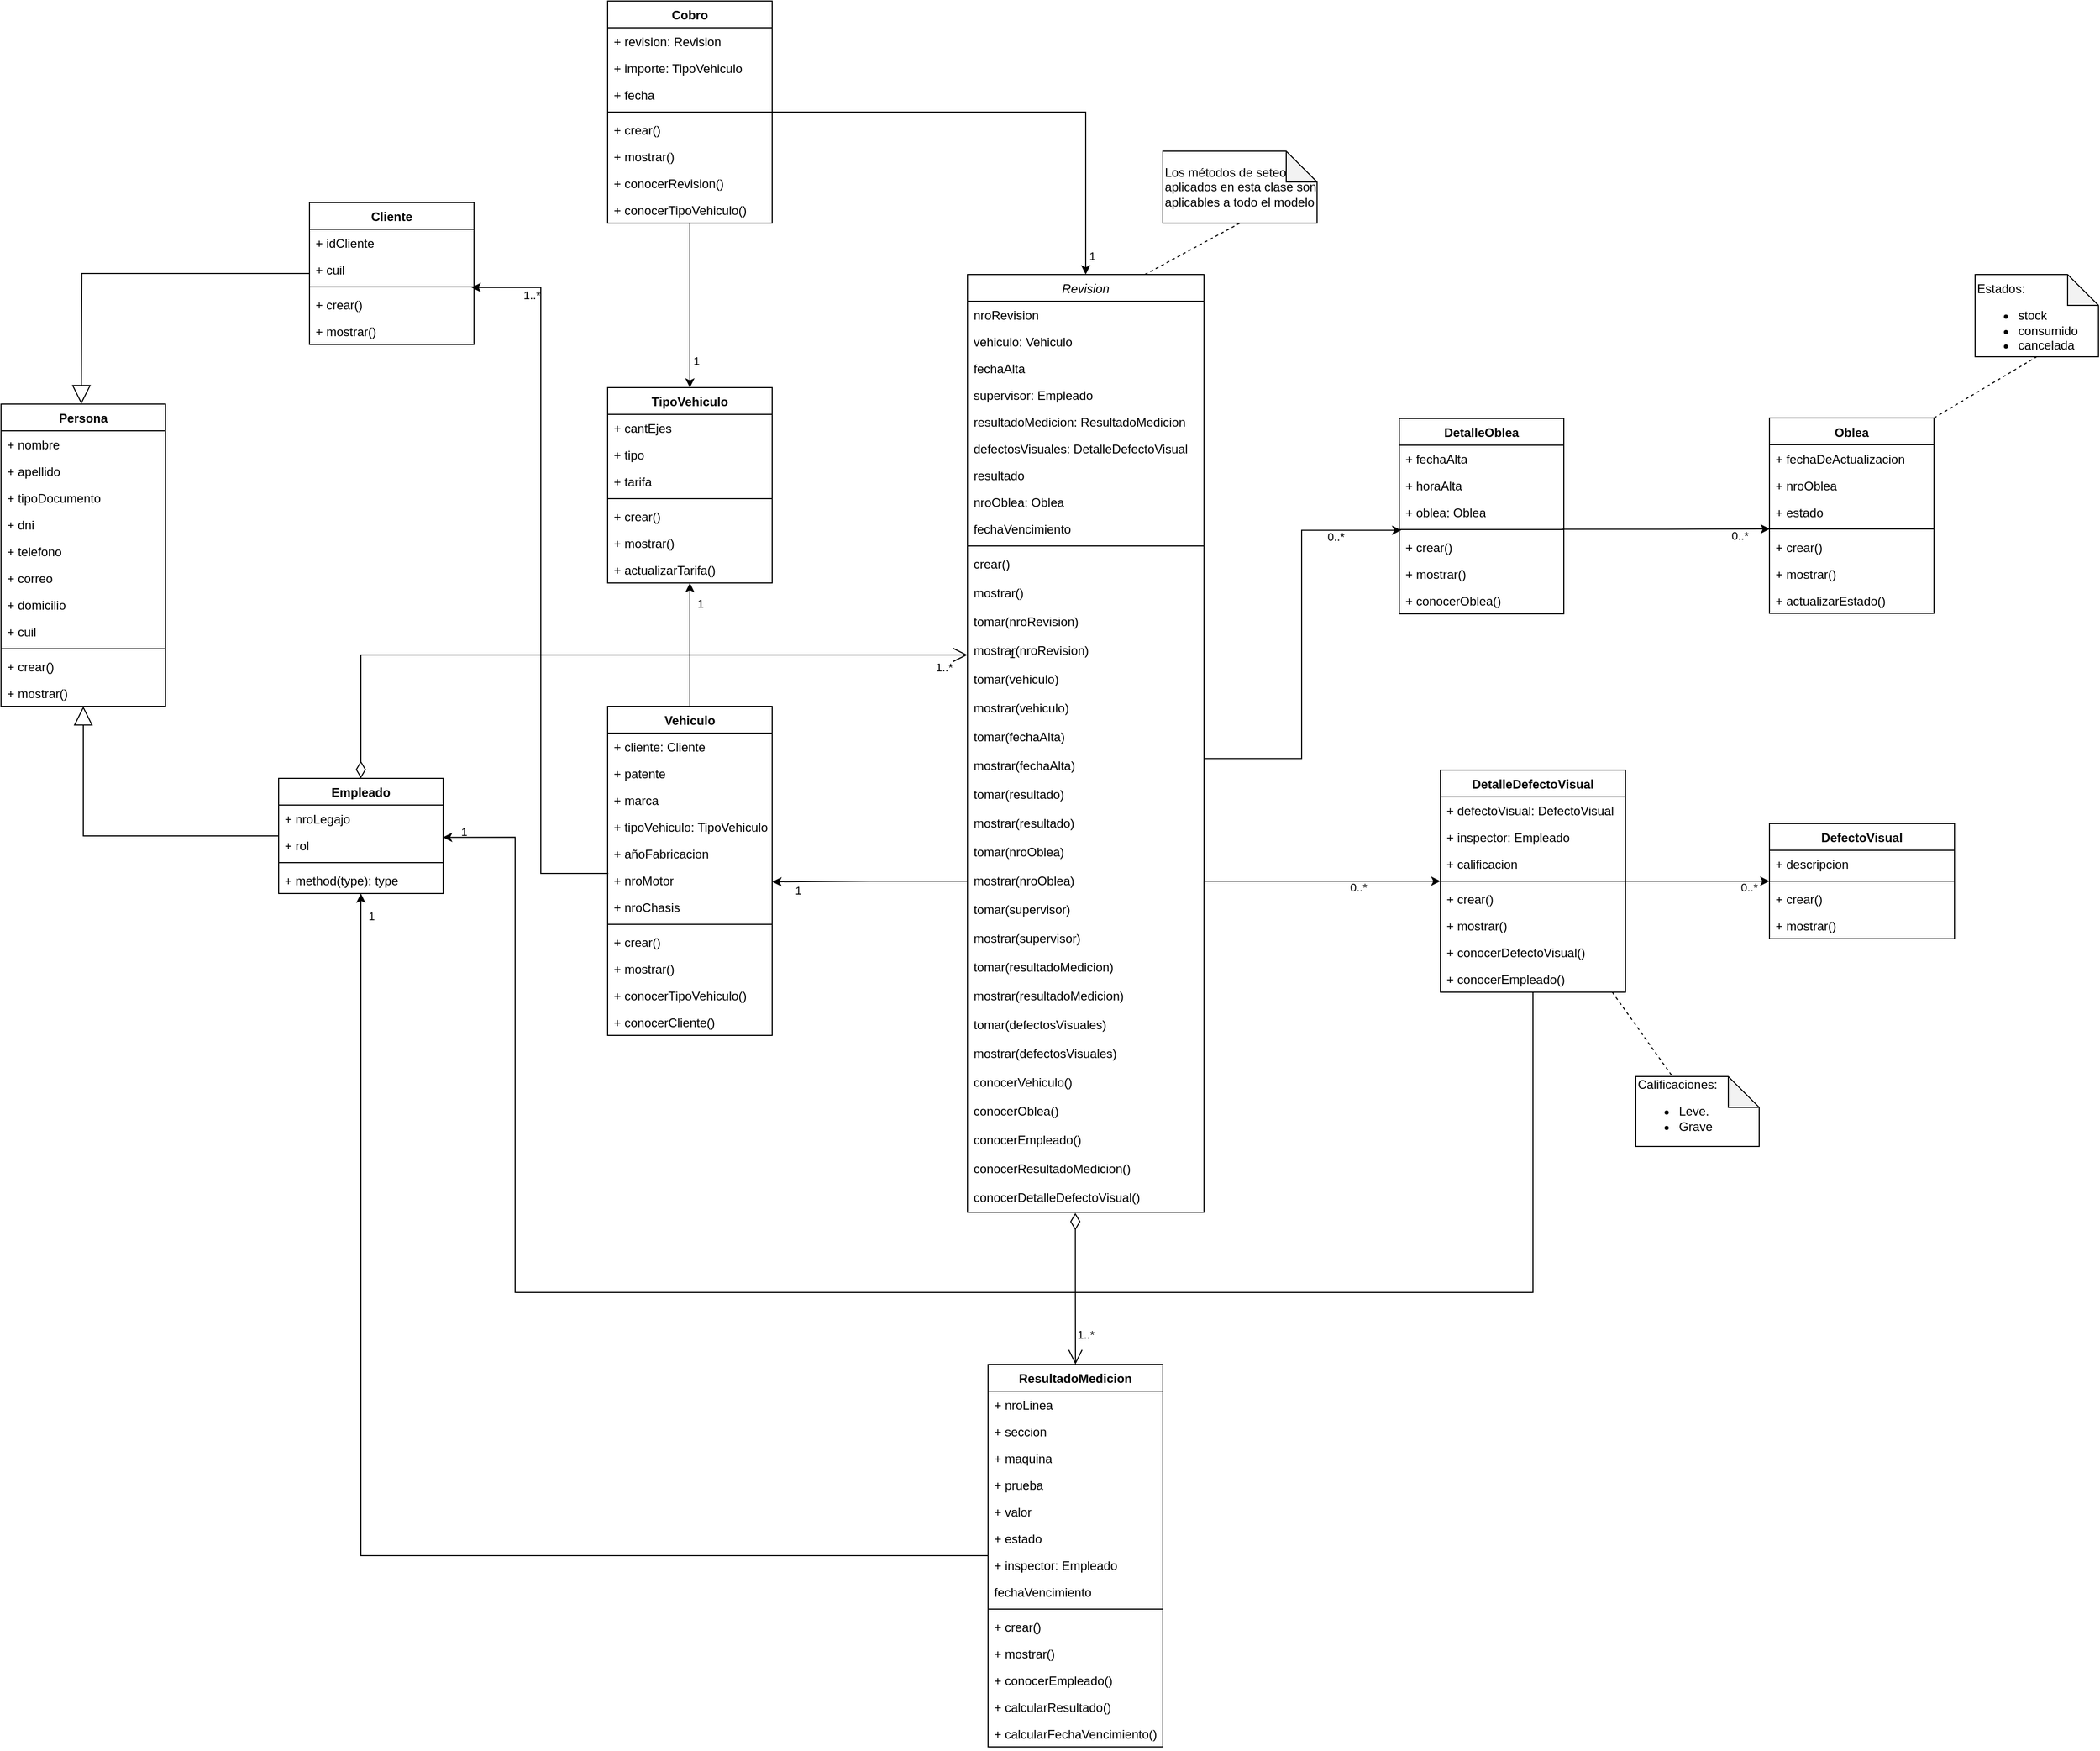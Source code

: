 <mxfile version="24.7.8">
  <diagram id="C5RBs43oDa-KdzZeNtuy" name="Page-1">
    <mxGraphModel dx="2114" dy="1497" grid="1" gridSize="10" guides="0" tooltips="1" connect="1" arrows="1" fold="1" page="0" pageScale="1" pageWidth="1654" pageHeight="1169" math="0" shadow="0">
      <root>
        <mxCell id="WIyWlLk6GJQsqaUBKTNV-0" />
        <mxCell id="WIyWlLk6GJQsqaUBKTNV-1" parent="WIyWlLk6GJQsqaUBKTNV-0" />
        <mxCell id="zkfFHV4jXpPFQw0GAbJ--0" value="Revision" style="swimlane;fontStyle=2;align=center;verticalAlign=top;childLayout=stackLayout;horizontal=1;startSize=26;horizontalStack=0;resizeParent=1;resizeLast=0;collapsible=1;marginBottom=0;rounded=0;shadow=0;strokeWidth=1;" parent="WIyWlLk6GJQsqaUBKTNV-1" vertex="1">
          <mxGeometry x="1600" y="586" width="230" height="912" as="geometry">
            <mxRectangle x="220" y="150" width="160" height="26" as="alternateBounds" />
          </mxGeometry>
        </mxCell>
        <mxCell id="zkfFHV4jXpPFQw0GAbJ--1" value="nroRevision" style="text;align=left;verticalAlign=top;spacingLeft=4;spacingRight=4;overflow=hidden;rotatable=0;points=[[0,0.5],[1,0.5]];portConstraint=eastwest;" parent="zkfFHV4jXpPFQw0GAbJ--0" vertex="1">
          <mxGeometry y="26" width="230" height="26" as="geometry" />
        </mxCell>
        <mxCell id="zkfFHV4jXpPFQw0GAbJ--2" value="vehiculo: Vehiculo" style="text;align=left;verticalAlign=top;spacingLeft=4;spacingRight=4;overflow=hidden;rotatable=0;points=[[0,0.5],[1,0.5]];portConstraint=eastwest;rounded=0;shadow=0;html=0;" parent="zkfFHV4jXpPFQw0GAbJ--0" vertex="1">
          <mxGeometry y="52" width="230" height="26" as="geometry" />
        </mxCell>
        <mxCell id="zkfFHV4jXpPFQw0GAbJ--3" value="fechaAlta" style="text;align=left;verticalAlign=top;spacingLeft=4;spacingRight=4;overflow=hidden;rotatable=0;points=[[0,0.5],[1,0.5]];portConstraint=eastwest;rounded=0;shadow=0;html=0;" parent="zkfFHV4jXpPFQw0GAbJ--0" vertex="1">
          <mxGeometry y="78" width="230" height="26" as="geometry" />
        </mxCell>
        <mxCell id="EqeIaTZIzVG1QX8MebLE-1" value="supervisor: Empleado" style="text;align=left;verticalAlign=top;spacingLeft=4;spacingRight=4;overflow=hidden;rotatable=0;points=[[0,0.5],[1,0.5]];portConstraint=eastwest;rounded=0;shadow=0;html=0;" vertex="1" parent="zkfFHV4jXpPFQw0GAbJ--0">
          <mxGeometry y="104" width="230" height="26" as="geometry" />
        </mxCell>
        <mxCell id="EqeIaTZIzVG1QX8MebLE-3" value="resultadoMedicion: ResultadoMedicion" style="text;align=left;verticalAlign=top;spacingLeft=4;spacingRight=4;overflow=hidden;rotatable=0;points=[[0,0.5],[1,0.5]];portConstraint=eastwest;rounded=0;shadow=0;html=0;" vertex="1" parent="zkfFHV4jXpPFQw0GAbJ--0">
          <mxGeometry y="130" width="230" height="26" as="geometry" />
        </mxCell>
        <mxCell id="EqeIaTZIzVG1QX8MebLE-4" value="defectosVisuales: DetalleDefectoVisual" style="text;align=left;verticalAlign=top;spacingLeft=4;spacingRight=4;overflow=hidden;rotatable=0;points=[[0,0.5],[1,0.5]];portConstraint=eastwest;rounded=0;shadow=0;html=0;" vertex="1" parent="zkfFHV4jXpPFQw0GAbJ--0">
          <mxGeometry y="156" width="230" height="26" as="geometry" />
        </mxCell>
        <mxCell id="EqeIaTZIzVG1QX8MebLE-2" value="resultado" style="text;align=left;verticalAlign=top;spacingLeft=4;spacingRight=4;overflow=hidden;rotatable=0;points=[[0,0.5],[1,0.5]];portConstraint=eastwest;rounded=0;shadow=0;html=0;" vertex="1" parent="zkfFHV4jXpPFQw0GAbJ--0">
          <mxGeometry y="182" width="230" height="26" as="geometry" />
        </mxCell>
        <mxCell id="EqeIaTZIzVG1QX8MebLE-6" value="nroOblea: Oblea" style="text;align=left;verticalAlign=top;spacingLeft=4;spacingRight=4;overflow=hidden;rotatable=0;points=[[0,0.5],[1,0.5]];portConstraint=eastwest;rounded=0;shadow=0;html=0;" vertex="1" parent="zkfFHV4jXpPFQw0GAbJ--0">
          <mxGeometry y="208" width="230" height="26" as="geometry" />
        </mxCell>
        <mxCell id="EqeIaTZIzVG1QX8MebLE-5" value="fechaVencimiento" style="text;align=left;verticalAlign=top;spacingLeft=4;spacingRight=4;overflow=hidden;rotatable=0;points=[[0,0.5],[1,0.5]];portConstraint=eastwest;rounded=0;shadow=0;html=0;" vertex="1" parent="zkfFHV4jXpPFQw0GAbJ--0">
          <mxGeometry y="234" width="230" height="26" as="geometry" />
        </mxCell>
        <mxCell id="zkfFHV4jXpPFQw0GAbJ--4" value="" style="line;html=1;strokeWidth=1;align=left;verticalAlign=middle;spacingTop=-1;spacingLeft=3;spacingRight=3;rotatable=0;labelPosition=right;points=[];portConstraint=eastwest;" parent="zkfFHV4jXpPFQw0GAbJ--0" vertex="1">
          <mxGeometry y="260" width="230" height="8" as="geometry" />
        </mxCell>
        <mxCell id="EqeIaTZIzVG1QX8MebLE-7" value="crear()" style="text;align=left;verticalAlign=top;spacingLeft=4;spacingRight=4;overflow=hidden;rotatable=0;points=[[0,0.5],[1,0.5]];portConstraint=eastwest;" vertex="1" parent="zkfFHV4jXpPFQw0GAbJ--0">
          <mxGeometry y="268" width="230" height="28" as="geometry" />
        </mxCell>
        <mxCell id="EqeIaTZIzVG1QX8MebLE-8" value="mostrar()" style="text;align=left;verticalAlign=top;spacingLeft=4;spacingRight=4;overflow=hidden;rotatable=0;points=[[0,0.5],[1,0.5]];portConstraint=eastwest;" vertex="1" parent="zkfFHV4jXpPFQw0GAbJ--0">
          <mxGeometry y="296" width="230" height="28" as="geometry" />
        </mxCell>
        <mxCell id="zkfFHV4jXpPFQw0GAbJ--5" value="tomar(nroRevision)" style="text;align=left;verticalAlign=top;spacingLeft=4;spacingRight=4;overflow=hidden;rotatable=0;points=[[0,0.5],[1,0.5]];portConstraint=eastwest;" parent="zkfFHV4jXpPFQw0GAbJ--0" vertex="1">
          <mxGeometry y="324" width="230" height="28" as="geometry" />
        </mxCell>
        <mxCell id="EqeIaTZIzVG1QX8MebLE-9" value="mostrar(nroRevision)" style="text;align=left;verticalAlign=top;spacingLeft=4;spacingRight=4;overflow=hidden;rotatable=0;points=[[0,0.5],[1,0.5]];portConstraint=eastwest;" vertex="1" parent="zkfFHV4jXpPFQw0GAbJ--0">
          <mxGeometry y="352" width="230" height="28" as="geometry" />
        </mxCell>
        <mxCell id="EqeIaTZIzVG1QX8MebLE-10" value="tomar(vehiculo)" style="text;align=left;verticalAlign=top;spacingLeft=4;spacingRight=4;overflow=hidden;rotatable=0;points=[[0,0.5],[1,0.5]];portConstraint=eastwest;" vertex="1" parent="zkfFHV4jXpPFQw0GAbJ--0">
          <mxGeometry y="380" width="230" height="28" as="geometry" />
        </mxCell>
        <mxCell id="EqeIaTZIzVG1QX8MebLE-11" value="mostrar(vehiculo)" style="text;align=left;verticalAlign=top;spacingLeft=4;spacingRight=4;overflow=hidden;rotatable=0;points=[[0,0.5],[1,0.5]];portConstraint=eastwest;" vertex="1" parent="zkfFHV4jXpPFQw0GAbJ--0">
          <mxGeometry y="408" width="230" height="28" as="geometry" />
        </mxCell>
        <mxCell id="EqeIaTZIzVG1QX8MebLE-13" value="tomar(fechaAlta)" style="text;align=left;verticalAlign=top;spacingLeft=4;spacingRight=4;overflow=hidden;rotatable=0;points=[[0,0.5],[1,0.5]];portConstraint=eastwest;" vertex="1" parent="zkfFHV4jXpPFQw0GAbJ--0">
          <mxGeometry y="436" width="230" height="28" as="geometry" />
        </mxCell>
        <mxCell id="EqeIaTZIzVG1QX8MebLE-12" value="mostrar(fechaAlta)" style="text;align=left;verticalAlign=top;spacingLeft=4;spacingRight=4;overflow=hidden;rotatable=0;points=[[0,0.5],[1,0.5]];portConstraint=eastwest;" vertex="1" parent="zkfFHV4jXpPFQw0GAbJ--0">
          <mxGeometry y="464" width="230" height="28" as="geometry" />
        </mxCell>
        <mxCell id="EqeIaTZIzVG1QX8MebLE-15" value="tomar(resultado)" style="text;align=left;verticalAlign=top;spacingLeft=4;spacingRight=4;overflow=hidden;rotatable=0;points=[[0,0.5],[1,0.5]];portConstraint=eastwest;" vertex="1" parent="zkfFHV4jXpPFQw0GAbJ--0">
          <mxGeometry y="492" width="230" height="28" as="geometry" />
        </mxCell>
        <mxCell id="EqeIaTZIzVG1QX8MebLE-14" value="mostrar(resultado)" style="text;align=left;verticalAlign=top;spacingLeft=4;spacingRight=4;overflow=hidden;rotatable=0;points=[[0,0.5],[1,0.5]];portConstraint=eastwest;" vertex="1" parent="zkfFHV4jXpPFQw0GAbJ--0">
          <mxGeometry y="520" width="230" height="28" as="geometry" />
        </mxCell>
        <mxCell id="EqeIaTZIzVG1QX8MebLE-16" value="tomar(nroOblea)" style="text;align=left;verticalAlign=top;spacingLeft=4;spacingRight=4;overflow=hidden;rotatable=0;points=[[0,0.5],[1,0.5]];portConstraint=eastwest;" vertex="1" parent="zkfFHV4jXpPFQw0GAbJ--0">
          <mxGeometry y="548" width="230" height="28" as="geometry" />
        </mxCell>
        <mxCell id="EqeIaTZIzVG1QX8MebLE-17" value="mostrar(nroOblea)" style="text;align=left;verticalAlign=top;spacingLeft=4;spacingRight=4;overflow=hidden;rotatable=0;points=[[0,0.5],[1,0.5]];portConstraint=eastwest;" vertex="1" parent="zkfFHV4jXpPFQw0GAbJ--0">
          <mxGeometry y="576" width="230" height="28" as="geometry" />
        </mxCell>
        <mxCell id="EqeIaTZIzVG1QX8MebLE-19" value="tomar(supervisor)" style="text;align=left;verticalAlign=top;spacingLeft=4;spacingRight=4;overflow=hidden;rotatable=0;points=[[0,0.5],[1,0.5]];portConstraint=eastwest;" vertex="1" parent="zkfFHV4jXpPFQw0GAbJ--0">
          <mxGeometry y="604" width="230" height="28" as="geometry" />
        </mxCell>
        <mxCell id="EqeIaTZIzVG1QX8MebLE-18" value="mostrar(supervisor)" style="text;align=left;verticalAlign=top;spacingLeft=4;spacingRight=4;overflow=hidden;rotatable=0;points=[[0,0.5],[1,0.5]];portConstraint=eastwest;" vertex="1" parent="zkfFHV4jXpPFQw0GAbJ--0">
          <mxGeometry y="632" width="230" height="28" as="geometry" />
        </mxCell>
        <mxCell id="EqeIaTZIzVG1QX8MebLE-21" value="tomar(resultadoMedicion)" style="text;align=left;verticalAlign=top;spacingLeft=4;spacingRight=4;overflow=hidden;rotatable=0;points=[[0,0.5],[1,0.5]];portConstraint=eastwest;" vertex="1" parent="zkfFHV4jXpPFQw0GAbJ--0">
          <mxGeometry y="660" width="230" height="28" as="geometry" />
        </mxCell>
        <mxCell id="EqeIaTZIzVG1QX8MebLE-20" value="mostrar(resultadoMedicion)" style="text;align=left;verticalAlign=top;spacingLeft=4;spacingRight=4;overflow=hidden;rotatable=0;points=[[0,0.5],[1,0.5]];portConstraint=eastwest;" vertex="1" parent="zkfFHV4jXpPFQw0GAbJ--0">
          <mxGeometry y="688" width="230" height="28" as="geometry" />
        </mxCell>
        <mxCell id="EqeIaTZIzVG1QX8MebLE-23" value="tomar(defectosVisuales)" style="text;align=left;verticalAlign=top;spacingLeft=4;spacingRight=4;overflow=hidden;rotatable=0;points=[[0,0.5],[1,0.5]];portConstraint=eastwest;" vertex="1" parent="zkfFHV4jXpPFQw0GAbJ--0">
          <mxGeometry y="716" width="230" height="28" as="geometry" />
        </mxCell>
        <mxCell id="EqeIaTZIzVG1QX8MebLE-22" value="mostrar(defectosVisuales)" style="text;align=left;verticalAlign=top;spacingLeft=4;spacingRight=4;overflow=hidden;rotatable=0;points=[[0,0.5],[1,0.5]];portConstraint=eastwest;" vertex="1" parent="zkfFHV4jXpPFQw0GAbJ--0">
          <mxGeometry y="744" width="230" height="28" as="geometry" />
        </mxCell>
        <mxCell id="EqeIaTZIzVG1QX8MebLE-24" value="conocerVehiculo()" style="text;align=left;verticalAlign=top;spacingLeft=4;spacingRight=4;overflow=hidden;rotatable=0;points=[[0,0.5],[1,0.5]];portConstraint=eastwest;" vertex="1" parent="zkfFHV4jXpPFQw0GAbJ--0">
          <mxGeometry y="772" width="230" height="28" as="geometry" />
        </mxCell>
        <mxCell id="EqeIaTZIzVG1QX8MebLE-25" value="conocerOblea()" style="text;align=left;verticalAlign=top;spacingLeft=4;spacingRight=4;overflow=hidden;rotatable=0;points=[[0,0.5],[1,0.5]];portConstraint=eastwest;" vertex="1" parent="zkfFHV4jXpPFQw0GAbJ--0">
          <mxGeometry y="800" width="230" height="28" as="geometry" />
        </mxCell>
        <mxCell id="EqeIaTZIzVG1QX8MebLE-27" value="conocerEmpleado()" style="text;align=left;verticalAlign=top;spacingLeft=4;spacingRight=4;overflow=hidden;rotatable=0;points=[[0,0.5],[1,0.5]];portConstraint=eastwest;" vertex="1" parent="zkfFHV4jXpPFQw0GAbJ--0">
          <mxGeometry y="828" width="230" height="28" as="geometry" />
        </mxCell>
        <mxCell id="EqeIaTZIzVG1QX8MebLE-28" value="conocerResultadoMedicion()" style="text;align=left;verticalAlign=top;spacingLeft=4;spacingRight=4;overflow=hidden;rotatable=0;points=[[0,0.5],[1,0.5]];portConstraint=eastwest;" vertex="1" parent="zkfFHV4jXpPFQw0GAbJ--0">
          <mxGeometry y="856" width="230" height="28" as="geometry" />
        </mxCell>
        <mxCell id="EqeIaTZIzVG1QX8MebLE-26" value="conocerDetalleDefectoVisual()" style="text;align=left;verticalAlign=top;spacingLeft=4;spacingRight=4;overflow=hidden;rotatable=0;points=[[0,0.5],[1,0.5]];portConstraint=eastwest;" vertex="1" parent="zkfFHV4jXpPFQw0GAbJ--0">
          <mxGeometry y="884" width="230" height="28" as="geometry" />
        </mxCell>
        <mxCell id="EqeIaTZIzVG1QX8MebLE-29" value="Los métodos de seteo aplicados en esta clase son aplicables a todo el modelo" style="shape=note;whiteSpace=wrap;html=1;backgroundOutline=1;darkOpacity=0.05;align=left;" vertex="1" parent="WIyWlLk6GJQsqaUBKTNV-1">
          <mxGeometry x="1790" y="466" width="150" height="70" as="geometry" />
        </mxCell>
        <mxCell id="EqeIaTZIzVG1QX8MebLE-30" value="" style="endArrow=none;dashed=1;html=1;rounded=0;entryX=0.5;entryY=1;entryDx=0;entryDy=0;entryPerimeter=0;exitX=0.75;exitY=0;exitDx=0;exitDy=0;" edge="1" parent="WIyWlLk6GJQsqaUBKTNV-1" source="zkfFHV4jXpPFQw0GAbJ--0" target="EqeIaTZIzVG1QX8MebLE-29">
          <mxGeometry width="50" height="50" relative="1" as="geometry">
            <mxPoint x="1850" y="586" as="sourcePoint" />
            <mxPoint x="1900" y="536" as="targetPoint" />
          </mxGeometry>
        </mxCell>
        <mxCell id="EqeIaTZIzVG1QX8MebLE-58" value="" style="edgeStyle=orthogonalEdgeStyle;rounded=0;orthogonalLoop=1;jettySize=auto;html=1;align=right;" edge="1" parent="WIyWlLk6GJQsqaUBKTNV-1" source="EqeIaTZIzVG1QX8MebLE-31" target="EqeIaTZIzVG1QX8MebLE-49">
          <mxGeometry relative="1" as="geometry">
            <mxPoint x="2260" y="1146" as="sourcePoint" />
            <mxPoint x="2400" y="1146" as="targetPoint" />
          </mxGeometry>
        </mxCell>
        <mxCell id="EqeIaTZIzVG1QX8MebLE-61" value="0..*" style="edgeLabel;html=1;align=center;verticalAlign=middle;resizable=0;points=[];labelBackgroundColor=none;" vertex="1" connectable="0" parent="EqeIaTZIzVG1QX8MebLE-58">
          <mxGeometry x="0.674" y="-2" relative="1" as="geometry">
            <mxPoint x="3" y="4" as="offset" />
          </mxGeometry>
        </mxCell>
        <mxCell id="EqeIaTZIzVG1QX8MebLE-31" value="DetalleDefectoVisual" style="swimlane;fontStyle=1;align=center;verticalAlign=top;childLayout=stackLayout;horizontal=1;startSize=26;horizontalStack=0;resizeParent=1;resizeParentMax=0;resizeLast=0;collapsible=1;marginBottom=0;whiteSpace=wrap;html=1;" vertex="1" parent="WIyWlLk6GJQsqaUBKTNV-1">
          <mxGeometry x="2060" y="1068" width="180" height="216" as="geometry" />
        </mxCell>
        <mxCell id="EqeIaTZIzVG1QX8MebLE-32" value="+ defectoVisual: DefectoVisual" style="text;strokeColor=none;fillColor=none;align=left;verticalAlign=top;spacingLeft=4;spacingRight=4;overflow=hidden;rotatable=0;points=[[0,0.5],[1,0.5]];portConstraint=eastwest;whiteSpace=wrap;html=1;" vertex="1" parent="EqeIaTZIzVG1QX8MebLE-31">
          <mxGeometry y="26" width="180" height="26" as="geometry" />
        </mxCell>
        <mxCell id="EqeIaTZIzVG1QX8MebLE-35" value="+ inspector: Empleado" style="text;strokeColor=none;fillColor=none;align=left;verticalAlign=top;spacingLeft=4;spacingRight=4;overflow=hidden;rotatable=0;points=[[0,0.5],[1,0.5]];portConstraint=eastwest;whiteSpace=wrap;html=1;" vertex="1" parent="EqeIaTZIzVG1QX8MebLE-31">
          <mxGeometry y="52" width="180" height="26" as="geometry" />
        </mxCell>
        <mxCell id="EqeIaTZIzVG1QX8MebLE-36" value="+ calificacion" style="text;strokeColor=none;fillColor=none;align=left;verticalAlign=top;spacingLeft=4;spacingRight=4;overflow=hidden;rotatable=0;points=[[0,0.5],[1,0.5]];portConstraint=eastwest;whiteSpace=wrap;html=1;" vertex="1" parent="EqeIaTZIzVG1QX8MebLE-31">
          <mxGeometry y="78" width="180" height="26" as="geometry" />
        </mxCell>
        <mxCell id="EqeIaTZIzVG1QX8MebLE-33" value="" style="line;strokeWidth=1;fillColor=none;align=left;verticalAlign=middle;spacingTop=-1;spacingLeft=3;spacingRight=3;rotatable=0;labelPosition=right;points=[];portConstraint=eastwest;strokeColor=inherit;" vertex="1" parent="EqeIaTZIzVG1QX8MebLE-31">
          <mxGeometry y="104" width="180" height="8" as="geometry" />
        </mxCell>
        <mxCell id="EqeIaTZIzVG1QX8MebLE-37" value="+ crear()" style="text;strokeColor=none;fillColor=none;align=left;verticalAlign=top;spacingLeft=4;spacingRight=4;overflow=hidden;rotatable=0;points=[[0,0.5],[1,0.5]];portConstraint=eastwest;whiteSpace=wrap;html=1;" vertex="1" parent="EqeIaTZIzVG1QX8MebLE-31">
          <mxGeometry y="112" width="180" height="26" as="geometry" />
        </mxCell>
        <mxCell id="EqeIaTZIzVG1QX8MebLE-38" value="+ mostrar()" style="text;strokeColor=none;fillColor=none;align=left;verticalAlign=top;spacingLeft=4;spacingRight=4;overflow=hidden;rotatable=0;points=[[0,0.5],[1,0.5]];portConstraint=eastwest;whiteSpace=wrap;html=1;" vertex="1" parent="EqeIaTZIzVG1QX8MebLE-31">
          <mxGeometry y="138" width="180" height="26" as="geometry" />
        </mxCell>
        <mxCell id="EqeIaTZIzVG1QX8MebLE-39" value="+ conocerDefectoVisual()" style="text;strokeColor=none;fillColor=none;align=left;verticalAlign=top;spacingLeft=4;spacingRight=4;overflow=hidden;rotatable=0;points=[[0,0.5],[1,0.5]];portConstraint=eastwest;whiteSpace=wrap;html=1;" vertex="1" parent="EqeIaTZIzVG1QX8MebLE-31">
          <mxGeometry y="164" width="180" height="26" as="geometry" />
        </mxCell>
        <mxCell id="EqeIaTZIzVG1QX8MebLE-34" value="+ conocerEmpleado()" style="text;strokeColor=none;fillColor=none;align=left;verticalAlign=top;spacingLeft=4;spacingRight=4;overflow=hidden;rotatable=0;points=[[0,0.5],[1,0.5]];portConstraint=eastwest;whiteSpace=wrap;html=1;" vertex="1" parent="EqeIaTZIzVG1QX8MebLE-31">
          <mxGeometry y="190" width="180" height="26" as="geometry" />
        </mxCell>
        <mxCell id="EqeIaTZIzVG1QX8MebLE-49" value="DefectoVisual" style="swimlane;fontStyle=1;align=center;verticalAlign=top;childLayout=stackLayout;horizontal=1;startSize=26;horizontalStack=0;resizeParent=1;resizeParentMax=0;resizeLast=0;collapsible=1;marginBottom=0;whiteSpace=wrap;html=1;" vertex="1" parent="WIyWlLk6GJQsqaUBKTNV-1">
          <mxGeometry x="2380" y="1120" width="180" height="112" as="geometry" />
        </mxCell>
        <mxCell id="EqeIaTZIzVG1QX8MebLE-59" value="+ descripcion" style="text;strokeColor=none;fillColor=none;align=left;verticalAlign=top;spacingLeft=4;spacingRight=4;overflow=hidden;rotatable=0;points=[[0,0.5],[1,0.5]];portConstraint=eastwest;whiteSpace=wrap;html=1;" vertex="1" parent="EqeIaTZIzVG1QX8MebLE-49">
          <mxGeometry y="26" width="180" height="26" as="geometry" />
        </mxCell>
        <mxCell id="EqeIaTZIzVG1QX8MebLE-53" value="" style="line;strokeWidth=1;fillColor=none;align=left;verticalAlign=middle;spacingTop=-1;spacingLeft=3;spacingRight=3;rotatable=0;labelPosition=right;points=[];portConstraint=eastwest;strokeColor=inherit;" vertex="1" parent="EqeIaTZIzVG1QX8MebLE-49">
          <mxGeometry y="52" width="180" height="8" as="geometry" />
        </mxCell>
        <mxCell id="EqeIaTZIzVG1QX8MebLE-54" value="+ crear()" style="text;strokeColor=none;fillColor=none;align=left;verticalAlign=top;spacingLeft=4;spacingRight=4;overflow=hidden;rotatable=0;points=[[0,0.5],[1,0.5]];portConstraint=eastwest;whiteSpace=wrap;html=1;" vertex="1" parent="EqeIaTZIzVG1QX8MebLE-49">
          <mxGeometry y="60" width="180" height="26" as="geometry" />
        </mxCell>
        <mxCell id="EqeIaTZIzVG1QX8MebLE-55" value="+ mostrar()" style="text;strokeColor=none;fillColor=none;align=left;verticalAlign=top;spacingLeft=4;spacingRight=4;overflow=hidden;rotatable=0;points=[[0,0.5],[1,0.5]];portConstraint=eastwest;whiteSpace=wrap;html=1;" vertex="1" parent="EqeIaTZIzVG1QX8MebLE-49">
          <mxGeometry y="86" width="180" height="26" as="geometry" />
        </mxCell>
        <mxCell id="EqeIaTZIzVG1QX8MebLE-62" value="" style="edgeStyle=orthogonalEdgeStyle;rounded=0;orthogonalLoop=1;jettySize=auto;html=1;align=right;" edge="1" parent="WIyWlLk6GJQsqaUBKTNV-1" target="EqeIaTZIzVG1QX8MebLE-33">
          <mxGeometry relative="1" as="geometry">
            <mxPoint x="1830" y="896" as="sourcePoint" />
            <mxPoint x="1970" y="896" as="targetPoint" />
          </mxGeometry>
        </mxCell>
        <mxCell id="EqeIaTZIzVG1QX8MebLE-63" value="0..*" style="edgeLabel;html=1;align=center;verticalAlign=middle;resizable=0;points=[];labelBackgroundColor=none;" vertex="1" connectable="0" parent="EqeIaTZIzVG1QX8MebLE-62">
          <mxGeometry x="0.674" y="-2" relative="1" as="geometry">
            <mxPoint x="3" y="4" as="offset" />
          </mxGeometry>
        </mxCell>
        <mxCell id="EqeIaTZIzVG1QX8MebLE-64" value="Calificaciones:&amp;nbsp;&lt;div&gt;&lt;ul&gt;&lt;li&gt;Leve.&lt;/li&gt;&lt;li style=&quot;&quot;&gt;Grave&lt;/li&gt;&lt;/ul&gt;&lt;/div&gt;" style="shape=note;whiteSpace=wrap;html=1;backgroundOutline=1;darkOpacity=0.05;align=left;" vertex="1" parent="WIyWlLk6GJQsqaUBKTNV-1">
          <mxGeometry x="2250" y="1366" width="120" height="68" as="geometry" />
        </mxCell>
        <mxCell id="EqeIaTZIzVG1QX8MebLE-65" value="" style="endArrow=none;dashed=1;html=1;rounded=0;" edge="1" parent="WIyWlLk6GJQsqaUBKTNV-1" source="EqeIaTZIzVG1QX8MebLE-31" target="EqeIaTZIzVG1QX8MebLE-64">
          <mxGeometry width="50" height="50" relative="1" as="geometry">
            <mxPoint x="2120" y="768" as="sourcePoint" />
            <mxPoint x="2170" y="718" as="targetPoint" />
          </mxGeometry>
        </mxCell>
        <mxCell id="EqeIaTZIzVG1QX8MebLE-66" value="DetalleOblea" style="swimlane;fontStyle=1;align=center;verticalAlign=top;childLayout=stackLayout;horizontal=1;startSize=26;horizontalStack=0;resizeParent=1;resizeParentMax=0;resizeLast=0;collapsible=1;marginBottom=0;whiteSpace=wrap;html=1;" vertex="1" parent="WIyWlLk6GJQsqaUBKTNV-1">
          <mxGeometry x="2020" y="726" width="160" height="190" as="geometry" />
        </mxCell>
        <mxCell id="EqeIaTZIzVG1QX8MebLE-72" value="+ fechaAlta" style="text;strokeColor=none;fillColor=none;align=left;verticalAlign=top;spacingLeft=4;spacingRight=4;overflow=hidden;rotatable=0;points=[[0,0.5],[1,0.5]];portConstraint=eastwest;whiteSpace=wrap;html=1;" vertex="1" parent="EqeIaTZIzVG1QX8MebLE-66">
          <mxGeometry y="26" width="160" height="26" as="geometry" />
        </mxCell>
        <mxCell id="EqeIaTZIzVG1QX8MebLE-67" value="+ horaAlta" style="text;strokeColor=none;fillColor=none;align=left;verticalAlign=top;spacingLeft=4;spacingRight=4;overflow=hidden;rotatable=0;points=[[0,0.5],[1,0.5]];portConstraint=eastwest;whiteSpace=wrap;html=1;" vertex="1" parent="EqeIaTZIzVG1QX8MebLE-66">
          <mxGeometry y="52" width="160" height="26" as="geometry" />
        </mxCell>
        <mxCell id="EqeIaTZIzVG1QX8MebLE-73" value="+ oblea: Oblea" style="text;strokeColor=none;fillColor=none;align=left;verticalAlign=top;spacingLeft=4;spacingRight=4;overflow=hidden;rotatable=0;points=[[0,0.5],[1,0.5]];portConstraint=eastwest;whiteSpace=wrap;html=1;" vertex="1" parent="EqeIaTZIzVG1QX8MebLE-66">
          <mxGeometry y="78" width="160" height="26" as="geometry" />
        </mxCell>
        <mxCell id="EqeIaTZIzVG1QX8MebLE-68" value="" style="line;strokeWidth=1;fillColor=none;align=left;verticalAlign=middle;spacingTop=-1;spacingLeft=3;spacingRight=3;rotatable=0;labelPosition=right;points=[];portConstraint=eastwest;strokeColor=inherit;" vertex="1" parent="EqeIaTZIzVG1QX8MebLE-66">
          <mxGeometry y="104" width="160" height="8" as="geometry" />
        </mxCell>
        <mxCell id="EqeIaTZIzVG1QX8MebLE-69" value="+ crear()" style="text;strokeColor=none;fillColor=none;align=left;verticalAlign=top;spacingLeft=4;spacingRight=4;overflow=hidden;rotatable=0;points=[[0,0.5],[1,0.5]];portConstraint=eastwest;whiteSpace=wrap;html=1;" vertex="1" parent="EqeIaTZIzVG1QX8MebLE-66">
          <mxGeometry y="112" width="160" height="26" as="geometry" />
        </mxCell>
        <mxCell id="EqeIaTZIzVG1QX8MebLE-74" value="+ mostrar()" style="text;strokeColor=none;fillColor=none;align=left;verticalAlign=top;spacingLeft=4;spacingRight=4;overflow=hidden;rotatable=0;points=[[0,0.5],[1,0.5]];portConstraint=eastwest;whiteSpace=wrap;html=1;" vertex="1" parent="EqeIaTZIzVG1QX8MebLE-66">
          <mxGeometry y="138" width="160" height="26" as="geometry" />
        </mxCell>
        <mxCell id="EqeIaTZIzVG1QX8MebLE-75" value="+ conocerOblea()" style="text;strokeColor=none;fillColor=none;align=left;verticalAlign=top;spacingLeft=4;spacingRight=4;overflow=hidden;rotatable=0;points=[[0,0.5],[1,0.5]];portConstraint=eastwest;whiteSpace=wrap;html=1;" vertex="1" parent="EqeIaTZIzVG1QX8MebLE-66">
          <mxGeometry y="164" width="160" height="26" as="geometry" />
        </mxCell>
        <mxCell id="EqeIaTZIzVG1QX8MebLE-70" value="" style="edgeStyle=orthogonalEdgeStyle;rounded=0;orthogonalLoop=1;jettySize=auto;html=1;align=right;entryX=0.012;entryY=0.587;entryDx=0;entryDy=0;entryPerimeter=0;exitX=1.002;exitY=0.241;exitDx=0;exitDy=0;exitPerimeter=0;" edge="1" parent="WIyWlLk6GJQsqaUBKTNV-1" source="EqeIaTZIzVG1QX8MebLE-12" target="EqeIaTZIzVG1QX8MebLE-68">
          <mxGeometry relative="1" as="geometry">
            <mxPoint x="1840" y="1146" as="sourcePoint" />
            <mxPoint x="1980" y="1126" as="targetPoint" />
          </mxGeometry>
        </mxCell>
        <mxCell id="EqeIaTZIzVG1QX8MebLE-71" value="0..*" style="edgeLabel;html=1;align=center;verticalAlign=middle;resizable=0;points=[];labelBackgroundColor=none;" vertex="1" connectable="0" parent="EqeIaTZIzVG1QX8MebLE-70">
          <mxGeometry x="0.674" y="-2" relative="1" as="geometry">
            <mxPoint x="3" y="4" as="offset" />
          </mxGeometry>
        </mxCell>
        <mxCell id="EqeIaTZIzVG1QX8MebLE-76" value="" style="edgeStyle=orthogonalEdgeStyle;rounded=0;orthogonalLoop=1;jettySize=auto;html=1;align=right;entryX=0.003;entryY=0.486;entryDx=0;entryDy=0;entryPerimeter=0;exitX=0.986;exitY=0.47;exitDx=0;exitDy=0;exitPerimeter=0;" edge="1" parent="WIyWlLk6GJQsqaUBKTNV-1" source="EqeIaTZIzVG1QX8MebLE-68" target="EqeIaTZIzVG1QX8MebLE-80">
          <mxGeometry relative="1" as="geometry">
            <mxPoint x="2240" y="1226" as="sourcePoint" />
            <mxPoint x="2362" y="1226" as="targetPoint" />
          </mxGeometry>
        </mxCell>
        <mxCell id="EqeIaTZIzVG1QX8MebLE-77" value="0..*" style="edgeLabel;html=1;align=center;verticalAlign=middle;resizable=0;points=[];labelBackgroundColor=none;" vertex="1" connectable="0" parent="EqeIaTZIzVG1QX8MebLE-76">
          <mxGeometry x="0.674" y="-2" relative="1" as="geometry">
            <mxPoint x="3" y="4" as="offset" />
          </mxGeometry>
        </mxCell>
        <mxCell id="EqeIaTZIzVG1QX8MebLE-78" value="Oblea" style="swimlane;fontStyle=1;align=center;verticalAlign=top;childLayout=stackLayout;horizontal=1;startSize=26;horizontalStack=0;resizeParent=1;resizeParentMax=0;resizeLast=0;collapsible=1;marginBottom=0;whiteSpace=wrap;html=1;" vertex="1" parent="WIyWlLk6GJQsqaUBKTNV-1">
          <mxGeometry x="2380" y="725.53" width="160" height="190" as="geometry" />
        </mxCell>
        <mxCell id="EqeIaTZIzVG1QX8MebLE-79" value="+ fechaDeActualizacion" style="text;strokeColor=none;fillColor=none;align=left;verticalAlign=top;spacingLeft=4;spacingRight=4;overflow=hidden;rotatable=0;points=[[0,0.5],[1,0.5]];portConstraint=eastwest;whiteSpace=wrap;html=1;" vertex="1" parent="EqeIaTZIzVG1QX8MebLE-78">
          <mxGeometry y="26" width="160" height="26" as="geometry" />
        </mxCell>
        <mxCell id="EqeIaTZIzVG1QX8MebLE-82" value="+ nroOblea" style="text;strokeColor=none;fillColor=none;align=left;verticalAlign=top;spacingLeft=4;spacingRight=4;overflow=hidden;rotatable=0;points=[[0,0.5],[1,0.5]];portConstraint=eastwest;whiteSpace=wrap;html=1;" vertex="1" parent="EqeIaTZIzVG1QX8MebLE-78">
          <mxGeometry y="52" width="160" height="26" as="geometry" />
        </mxCell>
        <mxCell id="EqeIaTZIzVG1QX8MebLE-83" value="+ estado" style="text;strokeColor=none;fillColor=none;align=left;verticalAlign=top;spacingLeft=4;spacingRight=4;overflow=hidden;rotatable=0;points=[[0,0.5],[1,0.5]];portConstraint=eastwest;whiteSpace=wrap;html=1;" vertex="1" parent="EqeIaTZIzVG1QX8MebLE-78">
          <mxGeometry y="78" width="160" height="26" as="geometry" />
        </mxCell>
        <mxCell id="EqeIaTZIzVG1QX8MebLE-80" value="" style="line;strokeWidth=1;fillColor=none;align=left;verticalAlign=middle;spacingTop=-1;spacingLeft=3;spacingRight=3;rotatable=0;labelPosition=right;points=[];portConstraint=eastwest;strokeColor=inherit;" vertex="1" parent="EqeIaTZIzVG1QX8MebLE-78">
          <mxGeometry y="104" width="160" height="8" as="geometry" />
        </mxCell>
        <mxCell id="EqeIaTZIzVG1QX8MebLE-81" value="+ crear()" style="text;strokeColor=none;fillColor=none;align=left;verticalAlign=top;spacingLeft=4;spacingRight=4;overflow=hidden;rotatable=0;points=[[0,0.5],[1,0.5]];portConstraint=eastwest;whiteSpace=wrap;html=1;" vertex="1" parent="EqeIaTZIzVG1QX8MebLE-78">
          <mxGeometry y="112" width="160" height="26" as="geometry" />
        </mxCell>
        <mxCell id="EqeIaTZIzVG1QX8MebLE-84" value="+ mostrar()" style="text;strokeColor=none;fillColor=none;align=left;verticalAlign=top;spacingLeft=4;spacingRight=4;overflow=hidden;rotatable=0;points=[[0,0.5],[1,0.5]];portConstraint=eastwest;whiteSpace=wrap;html=1;" vertex="1" parent="EqeIaTZIzVG1QX8MebLE-78">
          <mxGeometry y="138" width="160" height="26" as="geometry" />
        </mxCell>
        <mxCell id="EqeIaTZIzVG1QX8MebLE-85" value="+ actualizarEstado()" style="text;strokeColor=none;fillColor=none;align=left;verticalAlign=top;spacingLeft=4;spacingRight=4;overflow=hidden;rotatable=0;points=[[0,0.5],[1,0.5]];portConstraint=eastwest;whiteSpace=wrap;html=1;" vertex="1" parent="EqeIaTZIzVG1QX8MebLE-78">
          <mxGeometry y="164" width="160" height="26" as="geometry" />
        </mxCell>
        <mxCell id="EqeIaTZIzVG1QX8MebLE-86" value="Estados:&lt;div&gt;&lt;ul&gt;&lt;li&gt;stock&lt;/li&gt;&lt;li&gt;consumido&lt;/li&gt;&lt;li&gt;cancelada&lt;/li&gt;&lt;/ul&gt;&lt;/div&gt;" style="shape=note;whiteSpace=wrap;html=1;backgroundOutline=1;darkOpacity=0.05;align=left;verticalAlign=top;" vertex="1" parent="WIyWlLk6GJQsqaUBKTNV-1">
          <mxGeometry x="2580" y="586" width="120" height="80" as="geometry" />
        </mxCell>
        <mxCell id="EqeIaTZIzVG1QX8MebLE-87" value="" style="endArrow=none;dashed=1;html=1;rounded=0;exitX=1;exitY=0;exitDx=0;exitDy=0;entryX=0.5;entryY=1;entryDx=0;entryDy=0;entryPerimeter=0;" edge="1" parent="WIyWlLk6GJQsqaUBKTNV-1" source="EqeIaTZIzVG1QX8MebLE-78" target="EqeIaTZIzVG1QX8MebLE-86">
          <mxGeometry width="50" height="50" relative="1" as="geometry">
            <mxPoint x="2590" y="1256" as="sourcePoint" />
            <mxPoint x="2640" y="1206" as="targetPoint" />
          </mxGeometry>
        </mxCell>
        <mxCell id="EqeIaTZIzVG1QX8MebLE-88" value="ResultadoMedicion" style="swimlane;fontStyle=1;align=center;verticalAlign=top;childLayout=stackLayout;horizontal=1;startSize=26;horizontalStack=0;resizeParent=1;resizeParentMax=0;resizeLast=0;collapsible=1;marginBottom=0;whiteSpace=wrap;html=1;" vertex="1" parent="WIyWlLk6GJQsqaUBKTNV-1">
          <mxGeometry x="1620" y="1646" width="170" height="372" as="geometry" />
        </mxCell>
        <mxCell id="EqeIaTZIzVG1QX8MebLE-89" value="+ nroLinea" style="text;strokeColor=none;fillColor=none;align=left;verticalAlign=top;spacingLeft=4;spacingRight=4;overflow=hidden;rotatable=0;points=[[0,0.5],[1,0.5]];portConstraint=eastwest;whiteSpace=wrap;html=1;" vertex="1" parent="EqeIaTZIzVG1QX8MebLE-88">
          <mxGeometry y="26" width="170" height="26" as="geometry" />
        </mxCell>
        <mxCell id="EqeIaTZIzVG1QX8MebLE-93" value="+ seccion" style="text;strokeColor=none;fillColor=none;align=left;verticalAlign=top;spacingLeft=4;spacingRight=4;overflow=hidden;rotatable=0;points=[[0,0.5],[1,0.5]];portConstraint=eastwest;whiteSpace=wrap;html=1;" vertex="1" parent="EqeIaTZIzVG1QX8MebLE-88">
          <mxGeometry y="52" width="170" height="26" as="geometry" />
        </mxCell>
        <mxCell id="EqeIaTZIzVG1QX8MebLE-94" value="+ maquina" style="text;strokeColor=none;fillColor=none;align=left;verticalAlign=top;spacingLeft=4;spacingRight=4;overflow=hidden;rotatable=0;points=[[0,0.5],[1,0.5]];portConstraint=eastwest;whiteSpace=wrap;html=1;" vertex="1" parent="EqeIaTZIzVG1QX8MebLE-88">
          <mxGeometry y="78" width="170" height="26" as="geometry" />
        </mxCell>
        <mxCell id="EqeIaTZIzVG1QX8MebLE-95" value="+ prueba" style="text;strokeColor=none;fillColor=none;align=left;verticalAlign=top;spacingLeft=4;spacingRight=4;overflow=hidden;rotatable=0;points=[[0,0.5],[1,0.5]];portConstraint=eastwest;whiteSpace=wrap;html=1;" vertex="1" parent="EqeIaTZIzVG1QX8MebLE-88">
          <mxGeometry y="104" width="170" height="26" as="geometry" />
        </mxCell>
        <mxCell id="EqeIaTZIzVG1QX8MebLE-96" value="+ valor" style="text;strokeColor=none;fillColor=none;align=left;verticalAlign=top;spacingLeft=4;spacingRight=4;overflow=hidden;rotatable=0;points=[[0,0.5],[1,0.5]];portConstraint=eastwest;whiteSpace=wrap;html=1;" vertex="1" parent="EqeIaTZIzVG1QX8MebLE-88">
          <mxGeometry y="130" width="170" height="26" as="geometry" />
        </mxCell>
        <mxCell id="EqeIaTZIzVG1QX8MebLE-97" value="+ estado" style="text;strokeColor=none;fillColor=none;align=left;verticalAlign=top;spacingLeft=4;spacingRight=4;overflow=hidden;rotatable=0;points=[[0,0.5],[1,0.5]];portConstraint=eastwest;whiteSpace=wrap;html=1;" vertex="1" parent="EqeIaTZIzVG1QX8MebLE-88">
          <mxGeometry y="156" width="170" height="26" as="geometry" />
        </mxCell>
        <mxCell id="EqeIaTZIzVG1QX8MebLE-98" value="+ inspector: Empleado" style="text;strokeColor=none;fillColor=none;align=left;verticalAlign=top;spacingLeft=4;spacingRight=4;overflow=hidden;rotatable=0;points=[[0,0.5],[1,0.5]];portConstraint=eastwest;whiteSpace=wrap;html=1;" vertex="1" parent="EqeIaTZIzVG1QX8MebLE-88">
          <mxGeometry y="182" width="170" height="26" as="geometry" />
        </mxCell>
        <mxCell id="EqeIaTZIzVG1QX8MebLE-99" value="fechaVencimiento" style="text;strokeColor=none;fillColor=none;align=left;verticalAlign=top;spacingLeft=4;spacingRight=4;overflow=hidden;rotatable=0;points=[[0,0.5],[1,0.5]];portConstraint=eastwest;whiteSpace=wrap;html=1;" vertex="1" parent="EqeIaTZIzVG1QX8MebLE-88">
          <mxGeometry y="208" width="170" height="26" as="geometry" />
        </mxCell>
        <mxCell id="EqeIaTZIzVG1QX8MebLE-90" value="" style="line;strokeWidth=1;fillColor=none;align=left;verticalAlign=middle;spacingTop=-1;spacingLeft=3;spacingRight=3;rotatable=0;labelPosition=right;points=[];portConstraint=eastwest;strokeColor=inherit;" vertex="1" parent="EqeIaTZIzVG1QX8MebLE-88">
          <mxGeometry y="234" width="170" height="8" as="geometry" />
        </mxCell>
        <mxCell id="EqeIaTZIzVG1QX8MebLE-91" value="+ crear()" style="text;strokeColor=none;fillColor=none;align=left;verticalAlign=top;spacingLeft=4;spacingRight=4;overflow=hidden;rotatable=0;points=[[0,0.5],[1,0.5]];portConstraint=eastwest;whiteSpace=wrap;html=1;" vertex="1" parent="EqeIaTZIzVG1QX8MebLE-88">
          <mxGeometry y="242" width="170" height="26" as="geometry" />
        </mxCell>
        <mxCell id="EqeIaTZIzVG1QX8MebLE-100" value="+ mostrar()" style="text;strokeColor=none;fillColor=none;align=left;verticalAlign=top;spacingLeft=4;spacingRight=4;overflow=hidden;rotatable=0;points=[[0,0.5],[1,0.5]];portConstraint=eastwest;whiteSpace=wrap;html=1;" vertex="1" parent="EqeIaTZIzVG1QX8MebLE-88">
          <mxGeometry y="268" width="170" height="26" as="geometry" />
        </mxCell>
        <mxCell id="EqeIaTZIzVG1QX8MebLE-101" value="+ conocerEmpleado()" style="text;strokeColor=none;fillColor=none;align=left;verticalAlign=top;spacingLeft=4;spacingRight=4;overflow=hidden;rotatable=0;points=[[0,0.5],[1,0.5]];portConstraint=eastwest;whiteSpace=wrap;html=1;" vertex="1" parent="EqeIaTZIzVG1QX8MebLE-88">
          <mxGeometry y="294" width="170" height="26" as="geometry" />
        </mxCell>
        <mxCell id="EqeIaTZIzVG1QX8MebLE-103" value="+ calcularResultado()" style="text;strokeColor=none;fillColor=none;align=left;verticalAlign=top;spacingLeft=4;spacingRight=4;overflow=hidden;rotatable=0;points=[[0,0.5],[1,0.5]];portConstraint=eastwest;whiteSpace=wrap;html=1;" vertex="1" parent="EqeIaTZIzVG1QX8MebLE-88">
          <mxGeometry y="320" width="170" height="26" as="geometry" />
        </mxCell>
        <mxCell id="EqeIaTZIzVG1QX8MebLE-104" value="+ calcularFechaVencimiento()" style="text;strokeColor=none;fillColor=none;align=left;verticalAlign=top;spacingLeft=4;spacingRight=4;overflow=hidden;rotatable=0;points=[[0,0.5],[1,0.5]];portConstraint=eastwest;whiteSpace=wrap;html=1;" vertex="1" parent="EqeIaTZIzVG1QX8MebLE-88">
          <mxGeometry y="346" width="170" height="26" as="geometry" />
        </mxCell>
        <mxCell id="EqeIaTZIzVG1QX8MebLE-92" value="1..*" style="endArrow=open;html=1;endSize=12;startArrow=diamondThin;startSize=14;startFill=0;edgeStyle=orthogonalEdgeStyle;align=left;verticalAlign=bottom;rounded=0;entryX=0.5;entryY=0;entryDx=0;entryDy=0;exitX=0.456;exitY=1.021;exitDx=0;exitDy=0;exitPerimeter=0;" edge="1" parent="WIyWlLk6GJQsqaUBKTNV-1" source="EqeIaTZIzVG1QX8MebLE-26" target="EqeIaTZIzVG1QX8MebLE-88">
          <mxGeometry x="0.729" relative="1" as="geometry">
            <mxPoint x="1700" y="1499" as="sourcePoint" />
            <mxPoint x="1715" y="1626" as="targetPoint" />
            <mxPoint as="offset" />
          </mxGeometry>
        </mxCell>
        <mxCell id="EqeIaTZIzVG1QX8MebLE-135" value="" style="edgeStyle=orthogonalEdgeStyle;rounded=0;orthogonalLoop=1;jettySize=auto;html=1;entryX=0.985;entryY=0.573;entryDx=0;entryDy=0;entryPerimeter=0;exitX=0.004;exitY=0.251;exitDx=0;exitDy=0;exitPerimeter=0;" edge="1" parent="WIyWlLk6GJQsqaUBKTNV-1" source="EqeIaTZIzVG1QX8MebLE-113" target="EqeIaTZIzVG1QX8MebLE-130">
          <mxGeometry relative="1" as="geometry" />
        </mxCell>
        <mxCell id="EqeIaTZIzVG1QX8MebLE-136" value="1..*" style="edgeLabel;html=1;align=center;verticalAlign=middle;resizable=0;points=[];labelBackgroundColor=none;" vertex="1" connectable="0" parent="EqeIaTZIzVG1QX8MebLE-135">
          <mxGeometry x="0.873" y="1" relative="1" as="geometry">
            <mxPoint x="14" y="6" as="offset" />
          </mxGeometry>
        </mxCell>
        <mxCell id="EqeIaTZIzVG1QX8MebLE-105" value="Vehiculo" style="swimlane;fontStyle=1;align=center;verticalAlign=top;childLayout=stackLayout;horizontal=1;startSize=26;horizontalStack=0;resizeParent=1;resizeParentMax=0;resizeLast=0;collapsible=1;marginBottom=0;whiteSpace=wrap;html=1;" vertex="1" parent="WIyWlLk6GJQsqaUBKTNV-1">
          <mxGeometry x="1250" y="1006" width="160" height="320" as="geometry" />
        </mxCell>
        <mxCell id="EqeIaTZIzVG1QX8MebLE-106" value="+ cliente: Cliente" style="text;strokeColor=none;fillColor=none;align=left;verticalAlign=top;spacingLeft=4;spacingRight=4;overflow=hidden;rotatable=0;points=[[0,0.5],[1,0.5]];portConstraint=eastwest;whiteSpace=wrap;html=1;" vertex="1" parent="EqeIaTZIzVG1QX8MebLE-105">
          <mxGeometry y="26" width="160" height="26" as="geometry" />
        </mxCell>
        <mxCell id="EqeIaTZIzVG1QX8MebLE-109" value="+ patente" style="text;strokeColor=none;fillColor=none;align=left;verticalAlign=top;spacingLeft=4;spacingRight=4;overflow=hidden;rotatable=0;points=[[0,0.5],[1,0.5]];portConstraint=eastwest;whiteSpace=wrap;html=1;" vertex="1" parent="EqeIaTZIzVG1QX8MebLE-105">
          <mxGeometry y="52" width="160" height="26" as="geometry" />
        </mxCell>
        <mxCell id="EqeIaTZIzVG1QX8MebLE-110" value="+ marca" style="text;strokeColor=none;fillColor=none;align=left;verticalAlign=top;spacingLeft=4;spacingRight=4;overflow=hidden;rotatable=0;points=[[0,0.5],[1,0.5]];portConstraint=eastwest;whiteSpace=wrap;html=1;" vertex="1" parent="EqeIaTZIzVG1QX8MebLE-105">
          <mxGeometry y="78" width="160" height="26" as="geometry" />
        </mxCell>
        <mxCell id="EqeIaTZIzVG1QX8MebLE-111" value="+ tipoVehiculo: TipoVehiculo" style="text;strokeColor=none;fillColor=none;align=left;verticalAlign=top;spacingLeft=4;spacingRight=4;overflow=hidden;rotatable=0;points=[[0,0.5],[1,0.5]];portConstraint=eastwest;whiteSpace=wrap;html=1;" vertex="1" parent="EqeIaTZIzVG1QX8MebLE-105">
          <mxGeometry y="104" width="160" height="26" as="geometry" />
        </mxCell>
        <mxCell id="EqeIaTZIzVG1QX8MebLE-112" value="+ añoFabricacion" style="text;strokeColor=none;fillColor=none;align=left;verticalAlign=top;spacingLeft=4;spacingRight=4;overflow=hidden;rotatable=0;points=[[0,0.5],[1,0.5]];portConstraint=eastwest;whiteSpace=wrap;html=1;" vertex="1" parent="EqeIaTZIzVG1QX8MebLE-105">
          <mxGeometry y="130" width="160" height="26" as="geometry" />
        </mxCell>
        <mxCell id="EqeIaTZIzVG1QX8MebLE-113" value="+ nroMotor" style="text;strokeColor=none;fillColor=none;align=left;verticalAlign=top;spacingLeft=4;spacingRight=4;overflow=hidden;rotatable=0;points=[[0,0.5],[1,0.5]];portConstraint=eastwest;whiteSpace=wrap;html=1;" vertex="1" parent="EqeIaTZIzVG1QX8MebLE-105">
          <mxGeometry y="156" width="160" height="26" as="geometry" />
        </mxCell>
        <mxCell id="EqeIaTZIzVG1QX8MebLE-114" value="+ nroChasis" style="text;strokeColor=none;fillColor=none;align=left;verticalAlign=top;spacingLeft=4;spacingRight=4;overflow=hidden;rotatable=0;points=[[0,0.5],[1,0.5]];portConstraint=eastwest;whiteSpace=wrap;html=1;" vertex="1" parent="EqeIaTZIzVG1QX8MebLE-105">
          <mxGeometry y="182" width="160" height="26" as="geometry" />
        </mxCell>
        <mxCell id="EqeIaTZIzVG1QX8MebLE-107" value="" style="line;strokeWidth=1;fillColor=none;align=left;verticalAlign=middle;spacingTop=-1;spacingLeft=3;spacingRight=3;rotatable=0;labelPosition=right;points=[];portConstraint=eastwest;strokeColor=inherit;" vertex="1" parent="EqeIaTZIzVG1QX8MebLE-105">
          <mxGeometry y="208" width="160" height="8" as="geometry" />
        </mxCell>
        <mxCell id="EqeIaTZIzVG1QX8MebLE-108" value="+ crear()" style="text;strokeColor=none;fillColor=none;align=left;verticalAlign=top;spacingLeft=4;spacingRight=4;overflow=hidden;rotatable=0;points=[[0,0.5],[1,0.5]];portConstraint=eastwest;whiteSpace=wrap;html=1;" vertex="1" parent="EqeIaTZIzVG1QX8MebLE-105">
          <mxGeometry y="216" width="160" height="26" as="geometry" />
        </mxCell>
        <mxCell id="EqeIaTZIzVG1QX8MebLE-116" value="+ mostrar()" style="text;strokeColor=none;fillColor=none;align=left;verticalAlign=top;spacingLeft=4;spacingRight=4;overflow=hidden;rotatable=0;points=[[0,0.5],[1,0.5]];portConstraint=eastwest;whiteSpace=wrap;html=1;" vertex="1" parent="EqeIaTZIzVG1QX8MebLE-105">
          <mxGeometry y="242" width="160" height="26" as="geometry" />
        </mxCell>
        <mxCell id="EqeIaTZIzVG1QX8MebLE-117" value="+ conocerTipoVehiculo()" style="text;strokeColor=none;fillColor=none;align=left;verticalAlign=top;spacingLeft=4;spacingRight=4;overflow=hidden;rotatable=0;points=[[0,0.5],[1,0.5]];portConstraint=eastwest;whiteSpace=wrap;html=1;" vertex="1" parent="EqeIaTZIzVG1QX8MebLE-105">
          <mxGeometry y="268" width="160" height="26" as="geometry" />
        </mxCell>
        <mxCell id="EqeIaTZIzVG1QX8MebLE-119" value="+ conocerCliente()" style="text;strokeColor=none;fillColor=none;align=left;verticalAlign=top;spacingLeft=4;spacingRight=4;overflow=hidden;rotatable=0;points=[[0,0.5],[1,0.5]];portConstraint=eastwest;whiteSpace=wrap;html=1;" vertex="1" parent="EqeIaTZIzVG1QX8MebLE-105">
          <mxGeometry y="294" width="160" height="26" as="geometry" />
        </mxCell>
        <mxCell id="EqeIaTZIzVG1QX8MebLE-120" value="" style="edgeStyle=orthogonalEdgeStyle;rounded=0;orthogonalLoop=1;jettySize=auto;html=1;align=right;exitX=0;exitY=0.5;exitDx=0;exitDy=0;entryX=1.001;entryY=0.563;entryDx=0;entryDy=0;entryPerimeter=0;" edge="1" parent="WIyWlLk6GJQsqaUBKTNV-1" source="EqeIaTZIzVG1QX8MebLE-17" target="EqeIaTZIzVG1QX8MebLE-113">
          <mxGeometry relative="1" as="geometry">
            <mxPoint x="1290" y="1416" as="sourcePoint" />
            <mxPoint x="1530" y="1236" as="targetPoint" />
          </mxGeometry>
        </mxCell>
        <mxCell id="EqeIaTZIzVG1QX8MebLE-121" value="1" style="edgeLabel;html=1;align=center;verticalAlign=middle;resizable=0;points=[];labelBackgroundColor=none;" vertex="1" connectable="0" parent="EqeIaTZIzVG1QX8MebLE-120">
          <mxGeometry x="0.674" y="-2" relative="1" as="geometry">
            <mxPoint x="-6" y="10" as="offset" />
          </mxGeometry>
        </mxCell>
        <mxCell id="EqeIaTZIzVG1QX8MebLE-122" value="Cliente" style="swimlane;fontStyle=1;align=center;verticalAlign=top;childLayout=stackLayout;horizontal=1;startSize=26;horizontalStack=0;resizeParent=1;resizeParentMax=0;resizeLast=0;collapsible=1;marginBottom=0;whiteSpace=wrap;html=1;" vertex="1" parent="WIyWlLk6GJQsqaUBKTNV-1">
          <mxGeometry x="960" y="516" width="160" height="138" as="geometry" />
        </mxCell>
        <mxCell id="EqeIaTZIzVG1QX8MebLE-123" value="+ idCliente" style="text;strokeColor=none;fillColor=none;align=left;verticalAlign=top;spacingLeft=4;spacingRight=4;overflow=hidden;rotatable=0;points=[[0,0.5],[1,0.5]];portConstraint=eastwest;whiteSpace=wrap;html=1;" vertex="1" parent="EqeIaTZIzVG1QX8MebLE-122">
          <mxGeometry y="26" width="160" height="26" as="geometry" />
        </mxCell>
        <mxCell id="EqeIaTZIzVG1QX8MebLE-124" value="+ cuil" style="text;strokeColor=none;fillColor=none;align=left;verticalAlign=top;spacingLeft=4;spacingRight=4;overflow=hidden;rotatable=0;points=[[0,0.5],[1,0.5]];portConstraint=eastwest;whiteSpace=wrap;html=1;" vertex="1" parent="EqeIaTZIzVG1QX8MebLE-122">
          <mxGeometry y="52" width="160" height="26" as="geometry" />
        </mxCell>
        <mxCell id="EqeIaTZIzVG1QX8MebLE-130" value="" style="line;strokeWidth=1;fillColor=none;align=left;verticalAlign=middle;spacingTop=-1;spacingLeft=3;spacingRight=3;rotatable=0;labelPosition=right;points=[];portConstraint=eastwest;strokeColor=inherit;" vertex="1" parent="EqeIaTZIzVG1QX8MebLE-122">
          <mxGeometry y="78" width="160" height="8" as="geometry" />
        </mxCell>
        <mxCell id="EqeIaTZIzVG1QX8MebLE-131" value="+ crear()" style="text;strokeColor=none;fillColor=none;align=left;verticalAlign=top;spacingLeft=4;spacingRight=4;overflow=hidden;rotatable=0;points=[[0,0.5],[1,0.5]];portConstraint=eastwest;whiteSpace=wrap;html=1;" vertex="1" parent="EqeIaTZIzVG1QX8MebLE-122">
          <mxGeometry y="86" width="160" height="26" as="geometry" />
        </mxCell>
        <mxCell id="EqeIaTZIzVG1QX8MebLE-132" value="+ mostrar()" style="text;strokeColor=none;fillColor=none;align=left;verticalAlign=top;spacingLeft=4;spacingRight=4;overflow=hidden;rotatable=0;points=[[0,0.5],[1,0.5]];portConstraint=eastwest;whiteSpace=wrap;html=1;" vertex="1" parent="EqeIaTZIzVG1QX8MebLE-122">
          <mxGeometry y="112" width="160" height="26" as="geometry" />
        </mxCell>
        <mxCell id="EqeIaTZIzVG1QX8MebLE-137" value="Persona" style="swimlane;fontStyle=1;align=center;verticalAlign=top;childLayout=stackLayout;horizontal=1;startSize=26;horizontalStack=0;resizeParent=1;resizeParentMax=0;resizeLast=0;collapsible=1;marginBottom=0;whiteSpace=wrap;html=1;" vertex="1" parent="WIyWlLk6GJQsqaUBKTNV-1">
          <mxGeometry x="660" y="712" width="160" height="294" as="geometry" />
        </mxCell>
        <mxCell id="EqeIaTZIzVG1QX8MebLE-138" value="+ nombre" style="text;strokeColor=none;fillColor=none;align=left;verticalAlign=top;spacingLeft=4;spacingRight=4;overflow=hidden;rotatable=0;points=[[0,0.5],[1,0.5]];portConstraint=eastwest;whiteSpace=wrap;html=1;" vertex="1" parent="EqeIaTZIzVG1QX8MebLE-137">
          <mxGeometry y="26" width="160" height="26" as="geometry" />
        </mxCell>
        <mxCell id="EqeIaTZIzVG1QX8MebLE-142" value="+ apellido" style="text;strokeColor=none;fillColor=none;align=left;verticalAlign=top;spacingLeft=4;spacingRight=4;overflow=hidden;rotatable=0;points=[[0,0.5],[1,0.5]];portConstraint=eastwest;whiteSpace=wrap;html=1;" vertex="1" parent="EqeIaTZIzVG1QX8MebLE-137">
          <mxGeometry y="52" width="160" height="26" as="geometry" />
        </mxCell>
        <mxCell id="EqeIaTZIzVG1QX8MebLE-155" value="+ tipoDocumento" style="text;strokeColor=none;fillColor=none;align=left;verticalAlign=top;spacingLeft=4;spacingRight=4;overflow=hidden;rotatable=0;points=[[0,0.5],[1,0.5]];portConstraint=eastwest;whiteSpace=wrap;html=1;" vertex="1" parent="EqeIaTZIzVG1QX8MebLE-137">
          <mxGeometry y="78" width="160" height="26" as="geometry" />
        </mxCell>
        <mxCell id="EqeIaTZIzVG1QX8MebLE-143" value="+ dni" style="text;strokeColor=none;fillColor=none;align=left;verticalAlign=top;spacingLeft=4;spacingRight=4;overflow=hidden;rotatable=0;points=[[0,0.5],[1,0.5]];portConstraint=eastwest;whiteSpace=wrap;html=1;" vertex="1" parent="EqeIaTZIzVG1QX8MebLE-137">
          <mxGeometry y="104" width="160" height="26" as="geometry" />
        </mxCell>
        <mxCell id="EqeIaTZIzVG1QX8MebLE-144" value="+ telefono" style="text;strokeColor=none;fillColor=none;align=left;verticalAlign=top;spacingLeft=4;spacingRight=4;overflow=hidden;rotatable=0;points=[[0,0.5],[1,0.5]];portConstraint=eastwest;whiteSpace=wrap;html=1;" vertex="1" parent="EqeIaTZIzVG1QX8MebLE-137">
          <mxGeometry y="130" width="160" height="26" as="geometry" />
        </mxCell>
        <mxCell id="EqeIaTZIzVG1QX8MebLE-151" value="+ correo" style="text;strokeColor=none;fillColor=none;align=left;verticalAlign=top;spacingLeft=4;spacingRight=4;overflow=hidden;rotatable=0;points=[[0,0.5],[1,0.5]];portConstraint=eastwest;whiteSpace=wrap;html=1;" vertex="1" parent="EqeIaTZIzVG1QX8MebLE-137">
          <mxGeometry y="156" width="160" height="26" as="geometry" />
        </mxCell>
        <mxCell id="EqeIaTZIzVG1QX8MebLE-153" value="+ domicilio" style="text;strokeColor=none;fillColor=none;align=left;verticalAlign=top;spacingLeft=4;spacingRight=4;overflow=hidden;rotatable=0;points=[[0,0.5],[1,0.5]];portConstraint=eastwest;whiteSpace=wrap;html=1;" vertex="1" parent="EqeIaTZIzVG1QX8MebLE-137">
          <mxGeometry y="182" width="160" height="26" as="geometry" />
        </mxCell>
        <mxCell id="EqeIaTZIzVG1QX8MebLE-147" value="+ cuil" style="text;strokeColor=none;fillColor=none;align=left;verticalAlign=top;spacingLeft=4;spacingRight=4;overflow=hidden;rotatable=0;points=[[0,0.5],[1,0.5]];portConstraint=eastwest;whiteSpace=wrap;html=1;" vertex="1" parent="EqeIaTZIzVG1QX8MebLE-137">
          <mxGeometry y="208" width="160" height="26" as="geometry" />
        </mxCell>
        <mxCell id="EqeIaTZIzVG1QX8MebLE-139" value="" style="line;strokeWidth=1;fillColor=none;align=left;verticalAlign=middle;spacingTop=-1;spacingLeft=3;spacingRight=3;rotatable=0;labelPosition=right;points=[];portConstraint=eastwest;strokeColor=inherit;" vertex="1" parent="EqeIaTZIzVG1QX8MebLE-137">
          <mxGeometry y="234" width="160" height="8" as="geometry" />
        </mxCell>
        <mxCell id="EqeIaTZIzVG1QX8MebLE-140" value="+ crear()" style="text;strokeColor=none;fillColor=none;align=left;verticalAlign=top;spacingLeft=4;spacingRight=4;overflow=hidden;rotatable=0;points=[[0,0.5],[1,0.5]];portConstraint=eastwest;whiteSpace=wrap;html=1;" vertex="1" parent="EqeIaTZIzVG1QX8MebLE-137">
          <mxGeometry y="242" width="160" height="26" as="geometry" />
        </mxCell>
        <mxCell id="EqeIaTZIzVG1QX8MebLE-156" value="+ mostrar()" style="text;strokeColor=none;fillColor=none;align=left;verticalAlign=top;spacingLeft=4;spacingRight=4;overflow=hidden;rotatable=0;points=[[0,0.5],[1,0.5]];portConstraint=eastwest;whiteSpace=wrap;html=1;" vertex="1" parent="EqeIaTZIzVG1QX8MebLE-137">
          <mxGeometry y="268" width="160" height="26" as="geometry" />
        </mxCell>
        <mxCell id="EqeIaTZIzVG1QX8MebLE-141" value="" style="endArrow=block;endSize=16;endFill=0;html=1;rounded=0;edgeStyle=orthogonalEdgeStyle;entryX=0.5;entryY=1;entryDx=0;entryDy=0;" edge="1" parent="WIyWlLk6GJQsqaUBKTNV-1" source="EqeIaTZIzVG1QX8MebLE-157" target="EqeIaTZIzVG1QX8MebLE-137">
          <mxGeometry width="160" relative="1" as="geometry">
            <mxPoint x="950" y="986" as="sourcePoint" />
            <mxPoint x="739" y="1146" as="targetPoint" />
          </mxGeometry>
        </mxCell>
        <mxCell id="EqeIaTZIzVG1QX8MebLE-157" value="Empleado" style="swimlane;fontStyle=1;align=center;verticalAlign=top;childLayout=stackLayout;horizontal=1;startSize=26;horizontalStack=0;resizeParent=1;resizeParentMax=0;resizeLast=0;collapsible=1;marginBottom=0;whiteSpace=wrap;html=1;" vertex="1" parent="WIyWlLk6GJQsqaUBKTNV-1">
          <mxGeometry x="930" y="1076" width="160" height="112" as="geometry" />
        </mxCell>
        <mxCell id="EqeIaTZIzVG1QX8MebLE-158" value="+ nroLegajo" style="text;strokeColor=none;fillColor=none;align=left;verticalAlign=top;spacingLeft=4;spacingRight=4;overflow=hidden;rotatable=0;points=[[0,0.5],[1,0.5]];portConstraint=eastwest;whiteSpace=wrap;html=1;" vertex="1" parent="EqeIaTZIzVG1QX8MebLE-157">
          <mxGeometry y="26" width="160" height="26" as="geometry" />
        </mxCell>
        <mxCell id="EqeIaTZIzVG1QX8MebLE-161" value="+ rol" style="text;strokeColor=none;fillColor=none;align=left;verticalAlign=top;spacingLeft=4;spacingRight=4;overflow=hidden;rotatable=0;points=[[0,0.5],[1,0.5]];portConstraint=eastwest;whiteSpace=wrap;html=1;" vertex="1" parent="EqeIaTZIzVG1QX8MebLE-157">
          <mxGeometry y="52" width="160" height="26" as="geometry" />
        </mxCell>
        <mxCell id="EqeIaTZIzVG1QX8MebLE-159" value="" style="line;strokeWidth=1;fillColor=none;align=left;verticalAlign=middle;spacingTop=-1;spacingLeft=3;spacingRight=3;rotatable=0;labelPosition=right;points=[];portConstraint=eastwest;strokeColor=inherit;" vertex="1" parent="EqeIaTZIzVG1QX8MebLE-157">
          <mxGeometry y="78" width="160" height="8" as="geometry" />
        </mxCell>
        <mxCell id="EqeIaTZIzVG1QX8MebLE-160" value="+ method(type): type" style="text;strokeColor=none;fillColor=none;align=left;verticalAlign=top;spacingLeft=4;spacingRight=4;overflow=hidden;rotatable=0;points=[[0,0.5],[1,0.5]];portConstraint=eastwest;whiteSpace=wrap;html=1;" vertex="1" parent="EqeIaTZIzVG1QX8MebLE-157">
          <mxGeometry y="86" width="160" height="26" as="geometry" />
        </mxCell>
        <mxCell id="EqeIaTZIzVG1QX8MebLE-163" value="" style="endArrow=block;endSize=16;endFill=0;html=1;rounded=0;entryX=0.5;entryY=0;entryDx=0;entryDy=0;edgeStyle=orthogonalEdgeStyle;" edge="1" parent="WIyWlLk6GJQsqaUBKTNV-1" source="EqeIaTZIzVG1QX8MebLE-122">
          <mxGeometry width="160" relative="1" as="geometry">
            <mxPoint x="950" y="597" as="sourcePoint" />
            <mxPoint x="738.08" y="712" as="targetPoint" />
          </mxGeometry>
        </mxCell>
        <mxCell id="EqeIaTZIzVG1QX8MebLE-164" value="TipoVehiculo" style="swimlane;fontStyle=1;align=center;verticalAlign=top;childLayout=stackLayout;horizontal=1;startSize=26;horizontalStack=0;resizeParent=1;resizeParentMax=0;resizeLast=0;collapsible=1;marginBottom=0;whiteSpace=wrap;html=1;" vertex="1" parent="WIyWlLk6GJQsqaUBKTNV-1">
          <mxGeometry x="1250" y="696" width="160" height="190" as="geometry" />
        </mxCell>
        <mxCell id="EqeIaTZIzVG1QX8MebLE-165" value="+ cantEjes" style="text;strokeColor=none;fillColor=none;align=left;verticalAlign=top;spacingLeft=4;spacingRight=4;overflow=hidden;rotatable=0;points=[[0,0.5],[1,0.5]];portConstraint=eastwest;whiteSpace=wrap;html=1;" vertex="1" parent="EqeIaTZIzVG1QX8MebLE-164">
          <mxGeometry y="26" width="160" height="26" as="geometry" />
        </mxCell>
        <mxCell id="EqeIaTZIzVG1QX8MebLE-171" value="+ tipo" style="text;strokeColor=none;fillColor=none;align=left;verticalAlign=top;spacingLeft=4;spacingRight=4;overflow=hidden;rotatable=0;points=[[0,0.5],[1,0.5]];portConstraint=eastwest;whiteSpace=wrap;html=1;" vertex="1" parent="EqeIaTZIzVG1QX8MebLE-164">
          <mxGeometry y="52" width="160" height="26" as="geometry" />
        </mxCell>
        <mxCell id="EqeIaTZIzVG1QX8MebLE-172" value="+ tarifa" style="text;strokeColor=none;fillColor=none;align=left;verticalAlign=top;spacingLeft=4;spacingRight=4;overflow=hidden;rotatable=0;points=[[0,0.5],[1,0.5]];portConstraint=eastwest;whiteSpace=wrap;html=1;" vertex="1" parent="EqeIaTZIzVG1QX8MebLE-164">
          <mxGeometry y="78" width="160" height="26" as="geometry" />
        </mxCell>
        <mxCell id="EqeIaTZIzVG1QX8MebLE-166" value="" style="line;strokeWidth=1;fillColor=none;align=left;verticalAlign=middle;spacingTop=-1;spacingLeft=3;spacingRight=3;rotatable=0;labelPosition=right;points=[];portConstraint=eastwest;strokeColor=inherit;" vertex="1" parent="EqeIaTZIzVG1QX8MebLE-164">
          <mxGeometry y="104" width="160" height="8" as="geometry" />
        </mxCell>
        <mxCell id="EqeIaTZIzVG1QX8MebLE-167" value="+ crear()" style="text;strokeColor=none;fillColor=none;align=left;verticalAlign=top;spacingLeft=4;spacingRight=4;overflow=hidden;rotatable=0;points=[[0,0.5],[1,0.5]];portConstraint=eastwest;whiteSpace=wrap;html=1;" vertex="1" parent="EqeIaTZIzVG1QX8MebLE-164">
          <mxGeometry y="112" width="160" height="26" as="geometry" />
        </mxCell>
        <mxCell id="EqeIaTZIzVG1QX8MebLE-174" value="+ mostrar()" style="text;strokeColor=none;fillColor=none;align=left;verticalAlign=top;spacingLeft=4;spacingRight=4;overflow=hidden;rotatable=0;points=[[0,0.5],[1,0.5]];portConstraint=eastwest;whiteSpace=wrap;html=1;" vertex="1" parent="EqeIaTZIzVG1QX8MebLE-164">
          <mxGeometry y="138" width="160" height="26" as="geometry" />
        </mxCell>
        <mxCell id="EqeIaTZIzVG1QX8MebLE-175" value="+ actualizarTarifa()" style="text;strokeColor=none;fillColor=none;align=left;verticalAlign=top;spacingLeft=4;spacingRight=4;overflow=hidden;rotatable=0;points=[[0,0.5],[1,0.5]];portConstraint=eastwest;whiteSpace=wrap;html=1;" vertex="1" parent="EqeIaTZIzVG1QX8MebLE-164">
          <mxGeometry y="164" width="160" height="26" as="geometry" />
        </mxCell>
        <mxCell id="EqeIaTZIzVG1QX8MebLE-169" value="" style="edgeStyle=orthogonalEdgeStyle;rounded=0;orthogonalLoop=1;jettySize=auto;html=1;align=right;" edge="1" parent="WIyWlLk6GJQsqaUBKTNV-1" source="EqeIaTZIzVG1QX8MebLE-88" target="EqeIaTZIzVG1QX8MebLE-157">
          <mxGeometry relative="1" as="geometry">
            <mxPoint x="1540" y="1676" as="sourcePoint" />
            <mxPoint x="1350" y="1677" as="targetPoint" />
          </mxGeometry>
        </mxCell>
        <mxCell id="EqeIaTZIzVG1QX8MebLE-170" value="1" style="edgeLabel;html=1;align=center;verticalAlign=middle;resizable=0;points=[];labelBackgroundColor=none;" vertex="1" connectable="0" parent="EqeIaTZIzVG1QX8MebLE-169">
          <mxGeometry x="0.674" y="-2" relative="1" as="geometry">
            <mxPoint x="8" y="-183" as="offset" />
          </mxGeometry>
        </mxCell>
        <mxCell id="EqeIaTZIzVG1QX8MebLE-176" value="" style="edgeStyle=orthogonalEdgeStyle;rounded=0;orthogonalLoop=1;jettySize=auto;html=1;align=right;" edge="1" parent="WIyWlLk6GJQsqaUBKTNV-1" source="EqeIaTZIzVG1QX8MebLE-105" target="EqeIaTZIzVG1QX8MebLE-164">
          <mxGeometry relative="1" as="geometry">
            <mxPoint x="1420" y="932" as="sourcePoint" />
            <mxPoint x="1230" y="933" as="targetPoint" />
          </mxGeometry>
        </mxCell>
        <mxCell id="EqeIaTZIzVG1QX8MebLE-177" value="1" style="edgeLabel;html=1;align=center;verticalAlign=middle;resizable=0;points=[];labelBackgroundColor=none;" vertex="1" connectable="0" parent="EqeIaTZIzVG1QX8MebLE-176">
          <mxGeometry x="0.674" y="-2" relative="1" as="geometry">
            <mxPoint x="8" as="offset" />
          </mxGeometry>
        </mxCell>
        <mxCell id="EqeIaTZIzVG1QX8MebLE-178" value="Cobro" style="swimlane;fontStyle=1;align=center;verticalAlign=top;childLayout=stackLayout;horizontal=1;startSize=26;horizontalStack=0;resizeParent=1;resizeParentMax=0;resizeLast=0;collapsible=1;marginBottom=0;whiteSpace=wrap;html=1;" vertex="1" parent="WIyWlLk6GJQsqaUBKTNV-1">
          <mxGeometry x="1250" y="320" width="160" height="216" as="geometry" />
        </mxCell>
        <mxCell id="EqeIaTZIzVG1QX8MebLE-179" value="+ revision: Revision" style="text;strokeColor=none;fillColor=none;align=left;verticalAlign=top;spacingLeft=4;spacingRight=4;overflow=hidden;rotatable=0;points=[[0,0.5],[1,0.5]];portConstraint=eastwest;whiteSpace=wrap;html=1;" vertex="1" parent="EqeIaTZIzVG1QX8MebLE-178">
          <mxGeometry y="26" width="160" height="26" as="geometry" />
        </mxCell>
        <mxCell id="EqeIaTZIzVG1QX8MebLE-182" value="+ importe: TipoVehiculo" style="text;strokeColor=none;fillColor=none;align=left;verticalAlign=top;spacingLeft=4;spacingRight=4;overflow=hidden;rotatable=0;points=[[0,0.5],[1,0.5]];portConstraint=eastwest;whiteSpace=wrap;html=1;" vertex="1" parent="EqeIaTZIzVG1QX8MebLE-178">
          <mxGeometry y="52" width="160" height="26" as="geometry" />
        </mxCell>
        <mxCell id="EqeIaTZIzVG1QX8MebLE-183" value="+ fecha" style="text;strokeColor=none;fillColor=none;align=left;verticalAlign=top;spacingLeft=4;spacingRight=4;overflow=hidden;rotatable=0;points=[[0,0.5],[1,0.5]];portConstraint=eastwest;whiteSpace=wrap;html=1;" vertex="1" parent="EqeIaTZIzVG1QX8MebLE-178">
          <mxGeometry y="78" width="160" height="26" as="geometry" />
        </mxCell>
        <mxCell id="EqeIaTZIzVG1QX8MebLE-180" value="" style="line;strokeWidth=1;fillColor=none;align=left;verticalAlign=middle;spacingTop=-1;spacingLeft=3;spacingRight=3;rotatable=0;labelPosition=right;points=[];portConstraint=eastwest;strokeColor=inherit;" vertex="1" parent="EqeIaTZIzVG1QX8MebLE-178">
          <mxGeometry y="104" width="160" height="8" as="geometry" />
        </mxCell>
        <mxCell id="EqeIaTZIzVG1QX8MebLE-181" value="+ crear()" style="text;strokeColor=none;fillColor=none;align=left;verticalAlign=top;spacingLeft=4;spacingRight=4;overflow=hidden;rotatable=0;points=[[0,0.5],[1,0.5]];portConstraint=eastwest;whiteSpace=wrap;html=1;" vertex="1" parent="EqeIaTZIzVG1QX8MebLE-178">
          <mxGeometry y="112" width="160" height="26" as="geometry" />
        </mxCell>
        <mxCell id="EqeIaTZIzVG1QX8MebLE-184" value="+ mostrar()" style="text;strokeColor=none;fillColor=none;align=left;verticalAlign=top;spacingLeft=4;spacingRight=4;overflow=hidden;rotatable=0;points=[[0,0.5],[1,0.5]];portConstraint=eastwest;whiteSpace=wrap;html=1;" vertex="1" parent="EqeIaTZIzVG1QX8MebLE-178">
          <mxGeometry y="138" width="160" height="26" as="geometry" />
        </mxCell>
        <mxCell id="EqeIaTZIzVG1QX8MebLE-186" value="+ conocerRevision()" style="text;strokeColor=none;fillColor=none;align=left;verticalAlign=top;spacingLeft=4;spacingRight=4;overflow=hidden;rotatable=0;points=[[0,0.5],[1,0.5]];portConstraint=eastwest;whiteSpace=wrap;html=1;" vertex="1" parent="EqeIaTZIzVG1QX8MebLE-178">
          <mxGeometry y="164" width="160" height="26" as="geometry" />
        </mxCell>
        <mxCell id="EqeIaTZIzVG1QX8MebLE-187" value="+ conocerTipoVehiculo()" style="text;strokeColor=none;fillColor=none;align=left;verticalAlign=top;spacingLeft=4;spacingRight=4;overflow=hidden;rotatable=0;points=[[0,0.5],[1,0.5]];portConstraint=eastwest;whiteSpace=wrap;html=1;" vertex="1" parent="EqeIaTZIzVG1QX8MebLE-178">
          <mxGeometry y="190" width="160" height="26" as="geometry" />
        </mxCell>
        <mxCell id="EqeIaTZIzVG1QX8MebLE-188" value="" style="edgeStyle=orthogonalEdgeStyle;rounded=0;orthogonalLoop=1;jettySize=auto;html=1;align=right;" edge="1" parent="WIyWlLk6GJQsqaUBKTNV-1" source="EqeIaTZIzVG1QX8MebLE-178" target="EqeIaTZIzVG1QX8MebLE-164">
          <mxGeometry relative="1" as="geometry">
            <mxPoint x="1460" y="820" as="sourcePoint" />
            <mxPoint x="1460" y="700" as="targetPoint" />
          </mxGeometry>
        </mxCell>
        <mxCell id="EqeIaTZIzVG1QX8MebLE-189" value="1" style="edgeLabel;html=1;align=center;verticalAlign=middle;resizable=0;points=[];labelBackgroundColor=none;" vertex="1" connectable="0" parent="EqeIaTZIzVG1QX8MebLE-188">
          <mxGeometry x="0.674" y="-2" relative="1" as="geometry">
            <mxPoint x="8" as="offset" />
          </mxGeometry>
        </mxCell>
        <mxCell id="EqeIaTZIzVG1QX8MebLE-190" value="" style="edgeStyle=orthogonalEdgeStyle;rounded=0;orthogonalLoop=1;jettySize=auto;html=1;align=right;" edge="1" parent="WIyWlLk6GJQsqaUBKTNV-1" source="EqeIaTZIzVG1QX8MebLE-178" target="zkfFHV4jXpPFQw0GAbJ--0">
          <mxGeometry relative="1" as="geometry">
            <mxPoint x="1340" y="546" as="sourcePoint" />
            <mxPoint x="1340" y="706" as="targetPoint" />
          </mxGeometry>
        </mxCell>
        <mxCell id="EqeIaTZIzVG1QX8MebLE-191" value="1" style="edgeLabel;html=1;align=center;verticalAlign=middle;resizable=0;points=[];labelBackgroundColor=none;" vertex="1" connectable="0" parent="EqeIaTZIzVG1QX8MebLE-190">
          <mxGeometry x="0.674" y="-2" relative="1" as="geometry">
            <mxPoint x="8" y="57" as="offset" />
          </mxGeometry>
        </mxCell>
        <mxCell id="EqeIaTZIzVG1QX8MebLE-192" value="" style="endArrow=open;html=1;endSize=12;startArrow=diamondThin;startSize=14;startFill=0;edgeStyle=orthogonalEdgeStyle;align=left;verticalAlign=bottom;rounded=0;exitX=0.5;exitY=0;exitDx=0;exitDy=0;" edge="1" parent="WIyWlLk6GJQsqaUBKTNV-1" source="EqeIaTZIzVG1QX8MebLE-157" target="zkfFHV4jXpPFQw0GAbJ--0">
          <mxGeometry x="-0.944" y="-30" relative="1" as="geometry">
            <mxPoint x="1550" y="326" as="sourcePoint" />
            <mxPoint x="1710" y="326" as="targetPoint" />
            <Array as="points">
              <mxPoint x="1010" y="956" />
            </Array>
            <mxPoint as="offset" />
          </mxGeometry>
        </mxCell>
        <mxCell id="EqeIaTZIzVG1QX8MebLE-193" value="1" style="edgeLabel;html=1;align=center;verticalAlign=middle;resizable=0;points=[];labelBackgroundColor=none;" vertex="1" connectable="0" parent="WIyWlLk6GJQsqaUBKTNV-1">
          <mxGeometry x="1350" y="915.535" as="geometry">
            <mxPoint x="293" y="39" as="offset" />
          </mxGeometry>
        </mxCell>
        <mxCell id="EqeIaTZIzVG1QX8MebLE-194" value="1..*" style="edgeLabel;html=1;align=center;verticalAlign=middle;resizable=0;points=[];labelBackgroundColor=none;" vertex="1" connectable="0" parent="WIyWlLk6GJQsqaUBKTNV-1">
          <mxGeometry x="2000.0" y="886" as="geometry">
            <mxPoint x="-423" y="82" as="offset" />
          </mxGeometry>
        </mxCell>
        <mxCell id="EqeIaTZIzVG1QX8MebLE-195" value="" style="edgeStyle=orthogonalEdgeStyle;rounded=0;orthogonalLoop=1;jettySize=auto;html=1;align=right;entryX=0.999;entryY=0.205;entryDx=0;entryDy=0;entryPerimeter=0;" edge="1" parent="WIyWlLk6GJQsqaUBKTNV-1" source="EqeIaTZIzVG1QX8MebLE-31" target="EqeIaTZIzVG1QX8MebLE-161">
          <mxGeometry relative="1" as="geometry">
            <mxPoint x="1330" y="1466" as="sourcePoint" />
            <mxPoint x="1140" y="1467" as="targetPoint" />
            <Array as="points">
              <mxPoint x="2150" y="1576" />
              <mxPoint x="1160" y="1576" />
              <mxPoint x="1160" y="1133" />
            </Array>
          </mxGeometry>
        </mxCell>
        <mxCell id="EqeIaTZIzVG1QX8MebLE-196" value="1" style="edgeLabel;html=1;align=center;verticalAlign=middle;resizable=0;points=[];labelBackgroundColor=none;" vertex="1" connectable="0" parent="EqeIaTZIzVG1QX8MebLE-195">
          <mxGeometry x="0.674" y="-2" relative="1" as="geometry">
            <mxPoint x="-52" y="-228" as="offset" />
          </mxGeometry>
        </mxCell>
      </root>
    </mxGraphModel>
  </diagram>
</mxfile>
